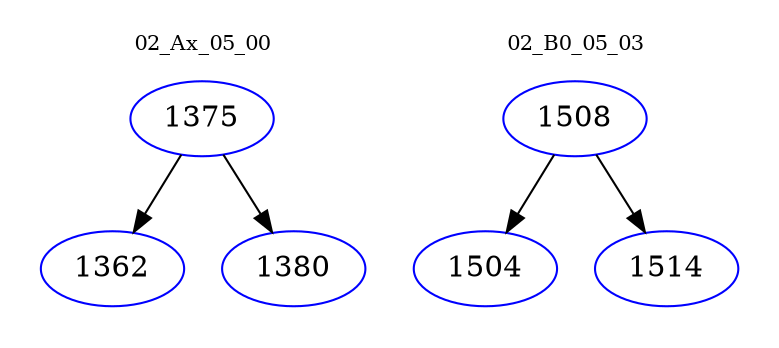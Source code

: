 digraph{
subgraph cluster_0 {
color = white
label = "02_Ax_05_00";
fontsize=10;
T0_1375 [label="1375", color="blue"]
T0_1375 -> T0_1362 [color="black"]
T0_1362 [label="1362", color="blue"]
T0_1375 -> T0_1380 [color="black"]
T0_1380 [label="1380", color="blue"]
}
subgraph cluster_1 {
color = white
label = "02_B0_05_03";
fontsize=10;
T1_1508 [label="1508", color="blue"]
T1_1508 -> T1_1504 [color="black"]
T1_1504 [label="1504", color="blue"]
T1_1508 -> T1_1514 [color="black"]
T1_1514 [label="1514", color="blue"]
}
}

